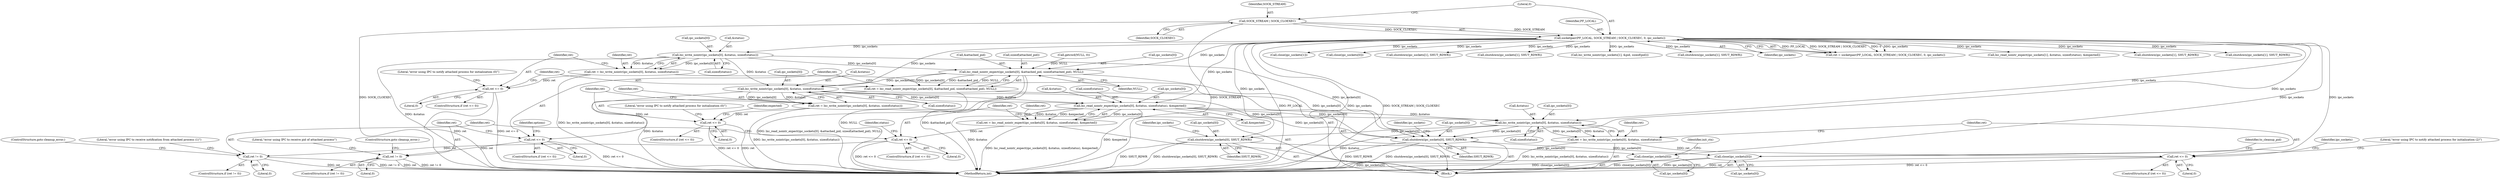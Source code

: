 digraph "0_lxc_81f466d05f2a89cb4f122ef7f593ff3f279b165c_1@array" {
"1000351" [label="(Call,lxc_write_nointr(ipc_sockets[0], &status, sizeof(status)))"];
"1000281" [label="(Call,socketpair(PF_LOCAL, SOCK_STREAM | SOCK_CLOEXEC, 0, ipc_sockets))"];
"1000283" [label="(Call,SOCK_STREAM | SOCK_CLOEXEC)"];
"1000349" [label="(Call,ret = lxc_write_nointr(ipc_sockets[0], &status, sizeof(status)))"];
"1000360" [label="(Call,ret <= 0)"];
"1000369" [label="(Call,lxc_read_nointr_expect(ipc_sockets[0], &attached_pid, sizeof(attached_pid), NULL))"];
"1000367" [label="(Call,ret = lxc_read_nointr_expect(ipc_sockets[0], &attached_pid, sizeof(attached_pid), NULL))"];
"1000379" [label="(Call,ret <= 0)"];
"1000384" [label="(Call,ret != 0)"];
"1000420" [label="(Call,lxc_write_nointr(ipc_sockets[0], &status, sizeof(status)))"];
"1000418" [label="(Call,ret = lxc_write_nointr(ipc_sockets[0], &status, sizeof(status)))"];
"1000429" [label="(Call,ret <= 0)"];
"1000441" [label="(Call,lxc_read_nointr_expect(ipc_sockets[0], &status, sizeof(status), &expected))"];
"1000439" [label="(Call,ret = lxc_read_nointr_expect(ipc_sockets[0], &status, sizeof(status), &expected))"];
"1000452" [label="(Call,ret <= 0)"];
"1000457" [label="(Call,ret != 0)"];
"1000468" [label="(Call,lxc_write_nointr(ipc_sockets[0], &status, sizeof(status)))"];
"1000466" [label="(Call,ret = lxc_write_nointr(ipc_sockets[0], &status, sizeof(status)))"];
"1000477" [label="(Call,ret <= 0)"];
"1000484" [label="(Call,shutdown(ipc_sockets[0], SHUT_RDWR))"];
"1000489" [label="(Call,close(ipc_sockets[0]))"];
"1000502" [label="(Call,shutdown(ipc_sockets[0], SHUT_RDWR))"];
"1000507" [label="(Call,close(ipc_sockets[0]))"];
"1000509" [label="(Identifier,ipc_sockets)"];
"1000326" [label="(Call,close(ipc_sockets[1]))"];
"1000385" [label="(Identifier,ret)"];
"1000467" [label="(Identifier,ret)"];
"1000486" [label="(Identifier,ipc_sockets)"];
"1000445" [label="(Call,&status)"];
"1000349" [label="(Call,ret = lxc_write_nointr(ipc_sockets[0], &status, sizeof(status)))"];
"1000464" [label="(Identifier,status)"];
"1000462" [label="(ControlStructure,goto cleanup_error;)"];
"1000362" [label="(Literal,0)"];
"1000522" [label="(Call,close(ipc_sockets[0]))"];
"1000386" [label="(Literal,0)"];
"1000373" [label="(Call,&attached_pid)"];
"1000381" [label="(Literal,0)"];
"1000380" [label="(Identifier,ret)"];
"1000695" [label="(MethodReturn,int)"];
"1000468" [label="(Call,lxc_write_nointr(ipc_sockets[0], &status, sizeof(status)))"];
"1000479" [label="(Literal,0)"];
"1000609" [label="(Call,shutdown(ipc_sockets[1], SHUT_RDWR))"];
"1000494" [label="(Identifier,init_ctx)"];
"1000441" [label="(Call,lxc_read_nointr_expect(ipc_sockets[0], &status, sizeof(status), &expected))"];
"1000461" [label="(Literal,\"error using IPC to receive notification from attached process (1)\")"];
"1000587" [label="(Call,shutdown(ipc_sockets[1], SHUT_RDWR))"];
"1000426" [label="(Call,sizeof(status))"];
"1000454" [label="(Literal,0)"];
"1000447" [label="(Call,sizeof(status))"];
"1000669" [label="(Call,lxc_write_nointr(ipc_sockets[1], &pid, sizeof(pid)))"];
"1000431" [label="(Literal,0)"];
"1000484" [label="(Call,shutdown(ipc_sockets[0], SHUT_RDWR))"];
"1000379" [label="(Call,ret <= 0)"];
"1000352" [label="(Call,ipc_sockets[0])"];
"1000456" [label="(ControlStructure,if (ret != 0))"];
"1000685" [label="(Call,shutdown(ipc_sockets[1], SHUT_RDWR))"];
"1000512" [label="(Identifier,to_cleanup_pid)"];
"1000503" [label="(Call,ipc_sockets[0])"];
"1000287" [label="(Identifier,ipc_sockets)"];
"1000321" [label="(Block,)"];
"1000367" [label="(Call,ret = lxc_read_nointr_expect(ipc_sockets[0], &attached_pid, sizeof(attached_pid), NULL))"];
"1000458" [label="(Identifier,ret)"];
"1000453" [label="(Identifier,ret)"];
"1000457" [label="(Call,ret != 0)"];
"1000477" [label="(Call,ret <= 0)"];
"1000488" [label="(Identifier,SHUT_RDWR)"];
"1000452" [label="(Call,ret <= 0)"];
"1000375" [label="(Call,sizeof(attached_pid))"];
"1000489" [label="(Call,close(ipc_sockets[0]))"];
"1000451" [label="(ControlStructure,if (ret <= 0))"];
"1000428" [label="(ControlStructure,if (ret <= 0))"];
"1000244" [label="(Call,getcwd(NULL, 0))"];
"1000383" [label="(ControlStructure,if (ret != 0))"];
"1000365" [label="(Literal,\"error using IPC to notify attached process for initialization (0)\")"];
"1000361" [label="(Identifier,ret)"];
"1000378" [label="(ControlStructure,if (ret <= 0))"];
"1000351" [label="(Call,lxc_write_nointr(ipc_sockets[0], &status, sizeof(status)))"];
"1000285" [label="(Identifier,SOCK_CLOEXEC)"];
"1000279" [label="(Call,ret = socketpair(PF_LOCAL, SOCK_STREAM | SOCK_CLOEXEC, 0, ipc_sockets))"];
"1000482" [label="(Literal,\"error using IPC to notify attached process for initialization (2)\")"];
"1000370" [label="(Call,ipc_sockets[0])"];
"1000437" [label="(Identifier,expected)"];
"1000490" [label="(Call,ipc_sockets[0])"];
"1000491" [label="(Identifier,ipc_sockets)"];
"1000281" [label="(Call,socketpair(PF_LOCAL, SOCK_STREAM | SOCK_CLOEXEC, 0, ipc_sockets))"];
"1000360" [label="(Call,ret <= 0)"];
"1000485" [label="(Call,ipc_sockets[0])"];
"1000535" [label="(Call,lxc_read_nointr_expect(ipc_sockets[1], &status, sizeof(status), &expected))"];
"1000359" [label="(ControlStructure,if (ret <= 0))"];
"1000474" [label="(Call,sizeof(status))"];
"1000449" [label="(Call,&expected)"];
"1000393" [label="(Identifier,options)"];
"1000421" [label="(Call,ipc_sockets[0])"];
"1000476" [label="(ControlStructure,if (ret <= 0))"];
"1000282" [label="(Identifier,PF_LOCAL)"];
"1000507" [label="(Call,close(ipc_sockets[0]))"];
"1000283" [label="(Call,SOCK_STREAM | SOCK_CLOEXEC)"];
"1000368" [label="(Identifier,ret)"];
"1000420" [label="(Call,lxc_write_nointr(ipc_sockets[0], &status, sizeof(status)))"];
"1000389" [label="(ControlStructure,goto cleanup_error;)"];
"1000384" [label="(Call,ret != 0)"];
"1000369" [label="(Call,lxc_read_nointr_expect(ipc_sockets[0], &attached_pid, sizeof(attached_pid), NULL))"];
"1000439" [label="(Call,ret = lxc_read_nointr_expect(ipc_sockets[0], &status, sizeof(status), &expected))"];
"1000388" [label="(Literal,\"error using IPC to receive pid of attached process\")"];
"1000355" [label="(Call,&status)"];
"1000552" [label="(Call,shutdown(ipc_sockets[1], SHUT_RDWR))"];
"1000424" [label="(Call,&status)"];
"1000478" [label="(Identifier,ret)"];
"1000284" [label="(Identifier,SOCK_STREAM)"];
"1000502" [label="(Call,shutdown(ipc_sockets[0], SHUT_RDWR))"];
"1000286" [label="(Literal,0)"];
"1000466" [label="(Call,ret = lxc_write_nointr(ipc_sockets[0], &status, sizeof(status)))"];
"1000418" [label="(Call,ret = lxc_write_nointr(ipc_sockets[0], &status, sizeof(status)))"];
"1000419" [label="(Identifier,ret)"];
"1000472" [label="(Call,&status)"];
"1000508" [label="(Call,ipc_sockets[0])"];
"1000506" [label="(Identifier,SHUT_RDWR)"];
"1000377" [label="(Identifier,NULL)"];
"1000659" [label="(Call,shutdown(ipc_sockets[1], SHUT_RDWR))"];
"1000429" [label="(Call,ret <= 0)"];
"1000350" [label="(Identifier,ret)"];
"1000434" [label="(Literal,\"error using IPC to notify attached process for initialization (0)\")"];
"1000430" [label="(Identifier,ret)"];
"1000440" [label="(Identifier,ret)"];
"1000357" [label="(Call,sizeof(status))"];
"1000469" [label="(Call,ipc_sockets[0])"];
"1000459" [label="(Literal,0)"];
"1000442" [label="(Call,ipc_sockets[0])"];
"1000351" -> "1000349"  [label="AST: "];
"1000351" -> "1000357"  [label="CFG: "];
"1000352" -> "1000351"  [label="AST: "];
"1000355" -> "1000351"  [label="AST: "];
"1000357" -> "1000351"  [label="AST: "];
"1000349" -> "1000351"  [label="CFG: "];
"1000351" -> "1000695"  [label="DDG: &status"];
"1000351" -> "1000349"  [label="DDG: ipc_sockets[0]"];
"1000351" -> "1000349"  [label="DDG: &status"];
"1000281" -> "1000351"  [label="DDG: ipc_sockets"];
"1000351" -> "1000369"  [label="DDG: ipc_sockets[0]"];
"1000351" -> "1000420"  [label="DDG: &status"];
"1000351" -> "1000502"  [label="DDG: ipc_sockets[0]"];
"1000281" -> "1000279"  [label="AST: "];
"1000281" -> "1000287"  [label="CFG: "];
"1000282" -> "1000281"  [label="AST: "];
"1000283" -> "1000281"  [label="AST: "];
"1000286" -> "1000281"  [label="AST: "];
"1000287" -> "1000281"  [label="AST: "];
"1000279" -> "1000281"  [label="CFG: "];
"1000281" -> "1000695"  [label="DDG: PF_LOCAL"];
"1000281" -> "1000695"  [label="DDG: ipc_sockets"];
"1000281" -> "1000695"  [label="DDG: SOCK_STREAM | SOCK_CLOEXEC"];
"1000281" -> "1000279"  [label="DDG: PF_LOCAL"];
"1000281" -> "1000279"  [label="DDG: SOCK_STREAM | SOCK_CLOEXEC"];
"1000281" -> "1000279"  [label="DDG: 0"];
"1000281" -> "1000279"  [label="DDG: ipc_sockets"];
"1000283" -> "1000281"  [label="DDG: SOCK_STREAM"];
"1000283" -> "1000281"  [label="DDG: SOCK_CLOEXEC"];
"1000281" -> "1000326"  [label="DDG: ipc_sockets"];
"1000281" -> "1000369"  [label="DDG: ipc_sockets"];
"1000281" -> "1000420"  [label="DDG: ipc_sockets"];
"1000281" -> "1000441"  [label="DDG: ipc_sockets"];
"1000281" -> "1000468"  [label="DDG: ipc_sockets"];
"1000281" -> "1000484"  [label="DDG: ipc_sockets"];
"1000281" -> "1000489"  [label="DDG: ipc_sockets"];
"1000281" -> "1000502"  [label="DDG: ipc_sockets"];
"1000281" -> "1000507"  [label="DDG: ipc_sockets"];
"1000281" -> "1000522"  [label="DDG: ipc_sockets"];
"1000281" -> "1000535"  [label="DDG: ipc_sockets"];
"1000281" -> "1000552"  [label="DDG: ipc_sockets"];
"1000281" -> "1000587"  [label="DDG: ipc_sockets"];
"1000281" -> "1000609"  [label="DDG: ipc_sockets"];
"1000281" -> "1000659"  [label="DDG: ipc_sockets"];
"1000281" -> "1000669"  [label="DDG: ipc_sockets"];
"1000281" -> "1000685"  [label="DDG: ipc_sockets"];
"1000283" -> "1000285"  [label="CFG: "];
"1000284" -> "1000283"  [label="AST: "];
"1000285" -> "1000283"  [label="AST: "];
"1000286" -> "1000283"  [label="CFG: "];
"1000283" -> "1000695"  [label="DDG: SOCK_CLOEXEC"];
"1000283" -> "1000695"  [label="DDG: SOCK_STREAM"];
"1000349" -> "1000321"  [label="AST: "];
"1000350" -> "1000349"  [label="AST: "];
"1000361" -> "1000349"  [label="CFG: "];
"1000349" -> "1000695"  [label="DDG: lxc_write_nointr(ipc_sockets[0], &status, sizeof(status))"];
"1000349" -> "1000360"  [label="DDG: ret"];
"1000360" -> "1000359"  [label="AST: "];
"1000360" -> "1000362"  [label="CFG: "];
"1000361" -> "1000360"  [label="AST: "];
"1000362" -> "1000360"  [label="AST: "];
"1000365" -> "1000360"  [label="CFG: "];
"1000368" -> "1000360"  [label="CFG: "];
"1000360" -> "1000695"  [label="DDG: ret"];
"1000360" -> "1000695"  [label="DDG: ret <= 0"];
"1000369" -> "1000367"  [label="AST: "];
"1000369" -> "1000377"  [label="CFG: "];
"1000370" -> "1000369"  [label="AST: "];
"1000373" -> "1000369"  [label="AST: "];
"1000375" -> "1000369"  [label="AST: "];
"1000377" -> "1000369"  [label="AST: "];
"1000367" -> "1000369"  [label="CFG: "];
"1000369" -> "1000695"  [label="DDG: NULL"];
"1000369" -> "1000695"  [label="DDG: &attached_pid"];
"1000369" -> "1000367"  [label="DDG: ipc_sockets[0]"];
"1000369" -> "1000367"  [label="DDG: &attached_pid"];
"1000369" -> "1000367"  [label="DDG: NULL"];
"1000244" -> "1000369"  [label="DDG: NULL"];
"1000369" -> "1000420"  [label="DDG: ipc_sockets[0]"];
"1000369" -> "1000502"  [label="DDG: ipc_sockets[0]"];
"1000367" -> "1000321"  [label="AST: "];
"1000368" -> "1000367"  [label="AST: "];
"1000380" -> "1000367"  [label="CFG: "];
"1000367" -> "1000695"  [label="DDG: lxc_read_nointr_expect(ipc_sockets[0], &attached_pid, sizeof(attached_pid), NULL)"];
"1000367" -> "1000379"  [label="DDG: ret"];
"1000379" -> "1000378"  [label="AST: "];
"1000379" -> "1000381"  [label="CFG: "];
"1000380" -> "1000379"  [label="AST: "];
"1000381" -> "1000379"  [label="AST: "];
"1000385" -> "1000379"  [label="CFG: "];
"1000393" -> "1000379"  [label="CFG: "];
"1000379" -> "1000695"  [label="DDG: ret <= 0"];
"1000379" -> "1000384"  [label="DDG: ret"];
"1000384" -> "1000383"  [label="AST: "];
"1000384" -> "1000386"  [label="CFG: "];
"1000385" -> "1000384"  [label="AST: "];
"1000386" -> "1000384"  [label="AST: "];
"1000388" -> "1000384"  [label="CFG: "];
"1000389" -> "1000384"  [label="CFG: "];
"1000384" -> "1000695"  [label="DDG: ret != 0"];
"1000384" -> "1000695"  [label="DDG: ret"];
"1000420" -> "1000418"  [label="AST: "];
"1000420" -> "1000426"  [label="CFG: "];
"1000421" -> "1000420"  [label="AST: "];
"1000424" -> "1000420"  [label="AST: "];
"1000426" -> "1000420"  [label="AST: "];
"1000418" -> "1000420"  [label="CFG: "];
"1000420" -> "1000695"  [label="DDG: &status"];
"1000420" -> "1000418"  [label="DDG: ipc_sockets[0]"];
"1000420" -> "1000418"  [label="DDG: &status"];
"1000420" -> "1000441"  [label="DDG: ipc_sockets[0]"];
"1000420" -> "1000441"  [label="DDG: &status"];
"1000420" -> "1000502"  [label="DDG: ipc_sockets[0]"];
"1000418" -> "1000321"  [label="AST: "];
"1000419" -> "1000418"  [label="AST: "];
"1000430" -> "1000418"  [label="CFG: "];
"1000418" -> "1000695"  [label="DDG: lxc_write_nointr(ipc_sockets[0], &status, sizeof(status))"];
"1000418" -> "1000429"  [label="DDG: ret"];
"1000429" -> "1000428"  [label="AST: "];
"1000429" -> "1000431"  [label="CFG: "];
"1000430" -> "1000429"  [label="AST: "];
"1000431" -> "1000429"  [label="AST: "];
"1000434" -> "1000429"  [label="CFG: "];
"1000437" -> "1000429"  [label="CFG: "];
"1000429" -> "1000695"  [label="DDG: ret"];
"1000429" -> "1000695"  [label="DDG: ret <= 0"];
"1000441" -> "1000439"  [label="AST: "];
"1000441" -> "1000449"  [label="CFG: "];
"1000442" -> "1000441"  [label="AST: "];
"1000445" -> "1000441"  [label="AST: "];
"1000447" -> "1000441"  [label="AST: "];
"1000449" -> "1000441"  [label="AST: "];
"1000439" -> "1000441"  [label="CFG: "];
"1000441" -> "1000695"  [label="DDG: &expected"];
"1000441" -> "1000695"  [label="DDG: &status"];
"1000441" -> "1000439"  [label="DDG: ipc_sockets[0]"];
"1000441" -> "1000439"  [label="DDG: &status"];
"1000441" -> "1000439"  [label="DDG: &expected"];
"1000441" -> "1000468"  [label="DDG: ipc_sockets[0]"];
"1000441" -> "1000468"  [label="DDG: &status"];
"1000441" -> "1000502"  [label="DDG: ipc_sockets[0]"];
"1000439" -> "1000321"  [label="AST: "];
"1000440" -> "1000439"  [label="AST: "];
"1000453" -> "1000439"  [label="CFG: "];
"1000439" -> "1000695"  [label="DDG: lxc_read_nointr_expect(ipc_sockets[0], &status, sizeof(status), &expected)"];
"1000439" -> "1000452"  [label="DDG: ret"];
"1000452" -> "1000451"  [label="AST: "];
"1000452" -> "1000454"  [label="CFG: "];
"1000453" -> "1000452"  [label="AST: "];
"1000454" -> "1000452"  [label="AST: "];
"1000458" -> "1000452"  [label="CFG: "];
"1000464" -> "1000452"  [label="CFG: "];
"1000452" -> "1000695"  [label="DDG: ret <= 0"];
"1000452" -> "1000457"  [label="DDG: ret"];
"1000457" -> "1000456"  [label="AST: "];
"1000457" -> "1000459"  [label="CFG: "];
"1000458" -> "1000457"  [label="AST: "];
"1000459" -> "1000457"  [label="AST: "];
"1000461" -> "1000457"  [label="CFG: "];
"1000462" -> "1000457"  [label="CFG: "];
"1000457" -> "1000695"  [label="DDG: ret != 0"];
"1000457" -> "1000695"  [label="DDG: ret"];
"1000468" -> "1000466"  [label="AST: "];
"1000468" -> "1000474"  [label="CFG: "];
"1000469" -> "1000468"  [label="AST: "];
"1000472" -> "1000468"  [label="AST: "];
"1000474" -> "1000468"  [label="AST: "];
"1000466" -> "1000468"  [label="CFG: "];
"1000468" -> "1000695"  [label="DDG: &status"];
"1000468" -> "1000466"  [label="DDG: ipc_sockets[0]"];
"1000468" -> "1000466"  [label="DDG: &status"];
"1000468" -> "1000484"  [label="DDG: ipc_sockets[0]"];
"1000468" -> "1000502"  [label="DDG: ipc_sockets[0]"];
"1000466" -> "1000321"  [label="AST: "];
"1000467" -> "1000466"  [label="AST: "];
"1000478" -> "1000466"  [label="CFG: "];
"1000466" -> "1000695"  [label="DDG: lxc_write_nointr(ipc_sockets[0], &status, sizeof(status))"];
"1000466" -> "1000477"  [label="DDG: ret"];
"1000477" -> "1000476"  [label="AST: "];
"1000477" -> "1000479"  [label="CFG: "];
"1000478" -> "1000477"  [label="AST: "];
"1000479" -> "1000477"  [label="AST: "];
"1000482" -> "1000477"  [label="CFG: "];
"1000486" -> "1000477"  [label="CFG: "];
"1000477" -> "1000695"  [label="DDG: ret <= 0"];
"1000477" -> "1000695"  [label="DDG: ret"];
"1000484" -> "1000321"  [label="AST: "];
"1000484" -> "1000488"  [label="CFG: "];
"1000485" -> "1000484"  [label="AST: "];
"1000488" -> "1000484"  [label="AST: "];
"1000491" -> "1000484"  [label="CFG: "];
"1000484" -> "1000695"  [label="DDG: SHUT_RDWR"];
"1000484" -> "1000695"  [label="DDG: shutdown(ipc_sockets[0], SHUT_RDWR)"];
"1000484" -> "1000489"  [label="DDG: ipc_sockets[0]"];
"1000489" -> "1000321"  [label="AST: "];
"1000489" -> "1000490"  [label="CFG: "];
"1000490" -> "1000489"  [label="AST: "];
"1000494" -> "1000489"  [label="CFG: "];
"1000489" -> "1000695"  [label="DDG: close(ipc_sockets[0])"];
"1000489" -> "1000695"  [label="DDG: ipc_sockets[0]"];
"1000502" -> "1000321"  [label="AST: "];
"1000502" -> "1000506"  [label="CFG: "];
"1000503" -> "1000502"  [label="AST: "];
"1000506" -> "1000502"  [label="AST: "];
"1000509" -> "1000502"  [label="CFG: "];
"1000502" -> "1000695"  [label="DDG: SHUT_RDWR"];
"1000502" -> "1000695"  [label="DDG: shutdown(ipc_sockets[0], SHUT_RDWR)"];
"1000502" -> "1000507"  [label="DDG: ipc_sockets[0]"];
"1000507" -> "1000321"  [label="AST: "];
"1000507" -> "1000508"  [label="CFG: "];
"1000508" -> "1000507"  [label="AST: "];
"1000512" -> "1000507"  [label="CFG: "];
"1000507" -> "1000695"  [label="DDG: close(ipc_sockets[0])"];
"1000507" -> "1000695"  [label="DDG: ipc_sockets[0]"];
}
